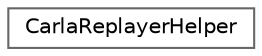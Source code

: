 digraph "类继承关系图"
{
 // INTERACTIVE_SVG=YES
 // LATEX_PDF_SIZE
  bgcolor="transparent";
  edge [fontname=Helvetica,fontsize=10,labelfontname=Helvetica,labelfontsize=10];
  node [fontname=Helvetica,fontsize=10,shape=box,height=0.2,width=0.4];
  rankdir="LR";
  Node0 [id="Node000000",label="CarlaReplayerHelper",height=0.2,width=0.4,color="grey40", fillcolor="white", style="filled",URL="$d8/d27/classCarlaReplayerHelper.html",tooltip=" "];
}
